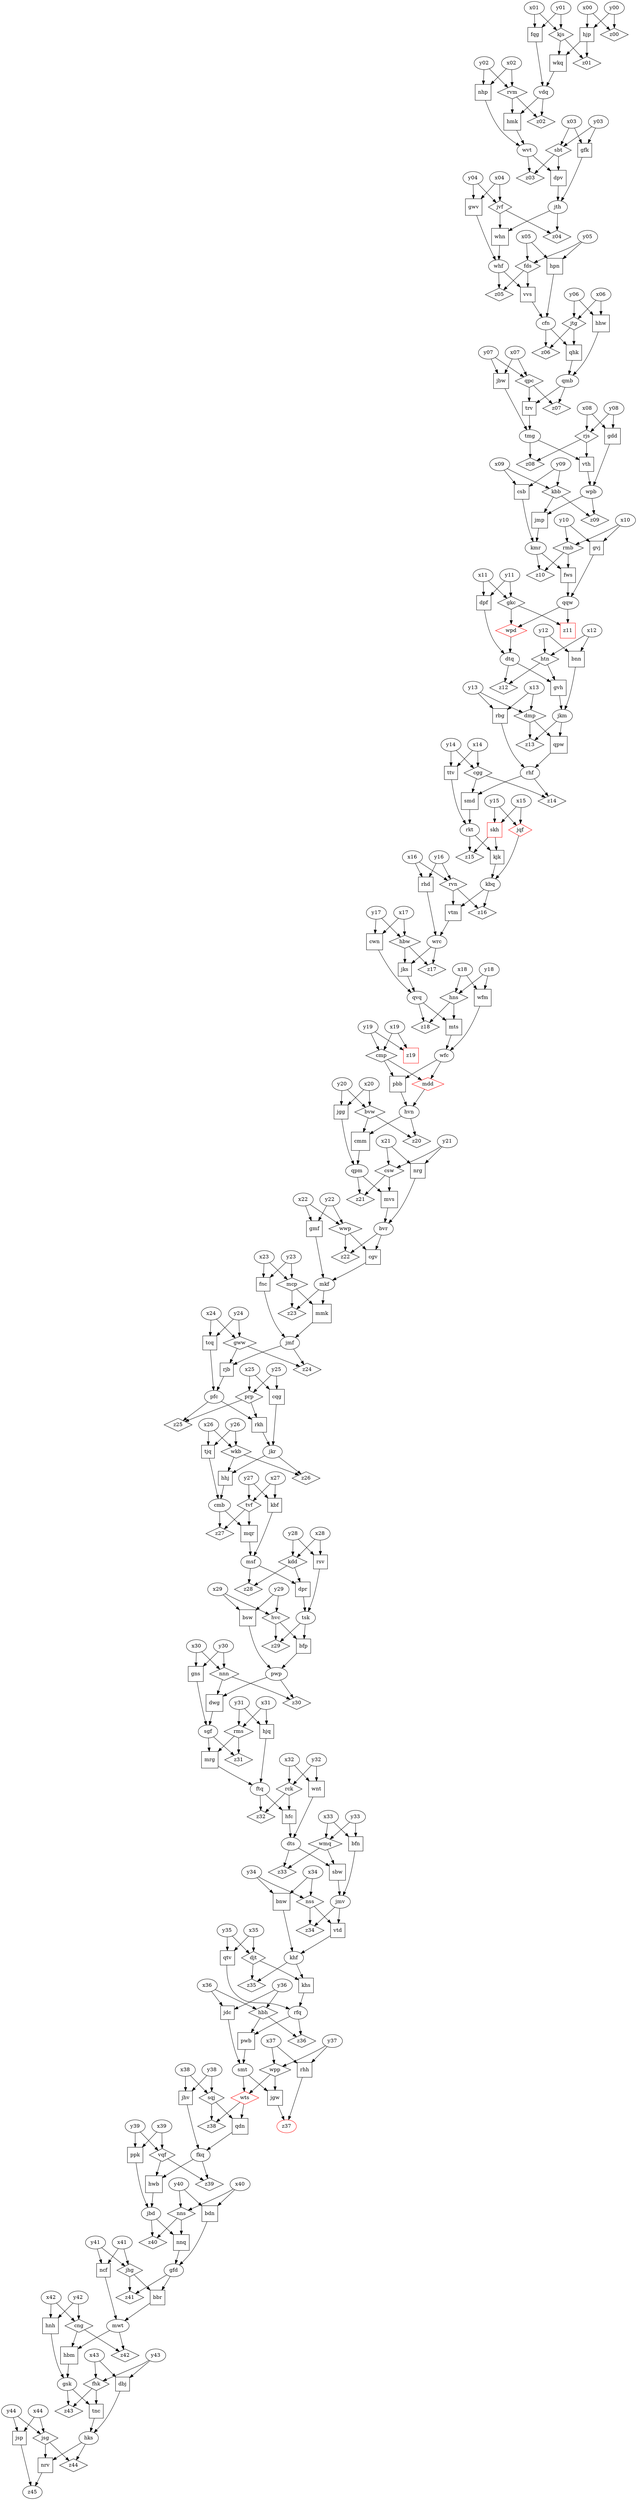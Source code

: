 // Create a .png from this file using either: 
// `$ dot -Tpng day_24.dot -o day_24-dot.png`
// `$ neato -Tpng day_24.dot -o day_24-neato.png`

Digraph G {
    nnq [shape="square"]
    cqg [shape="square"]
    fnc [shape="square"]
    pwp [shape="oval"]
    bfp [shape="square"]
    vtd [shape="square"]
    khf [shape="oval"]
    mts [shape="square"]
    gvh [shape="square"]
    z37 [shape="oval"]
    qhk [shape="square"]
    hwb [shape="square"]
    kdd [shape="diamond"]
    sbt [shape="diamond"]
    z18 [shape="diamond"]
    z02 [shape="diamond"]
    wmq [shape="diamond"]
    ppk [shape="square"]
    z22 [shape="diamond"]
    z13 [shape="diamond"]
    tnc [shape="square"]
    wfm [shape="square"]
    gmf [shape="square"]
    cmb [shape="oval"]
    z00 [shape="diamond"]
    pwb [shape="square"]
    ncf [shape="square"]
    jkm [shape="oval"]
    z09 [shape="diamond"]
    wrc [shape="oval"]
    z17 [shape="diamond"]
    jmf [shape="oval"]
    jtg [shape="diamond"]
    z38 [shape="diamond"]
    hpn [shape="square"]
    z40 [shape="diamond"]
    nnn [shape="diamond"]
    cgv [shape="square"]
    jmp [shape="square"]
    cmp [shape="diamond"]
    dbj [shape="square"]
    dpf [shape="square"]
    mkf [shape="oval"]
    z45 [shape="oval"]
    cng [shape="diamond"]
    z08 [shape="diamond"]
    mcp [shape="diamond"]
    whn [shape="square"]
    kbf [shape="square"]
    jbd [shape="oval"]
    hfc [shape="square"]
    z16 [shape="diamond"]
    bvr [shape="oval"]
    nrv [shape="square"]
    kbb [shape="diamond"]
    jdc [shape="square"]
    rbg [shape="square"]
    qpw [shape="square"]
    wfc [shape="oval"]
    pfc [shape="oval"]
    jsp [shape="square"]
    cwn [shape="square"]
    hbw [shape="diamond"]
    wpd [shape="diamond"]
    hnh [shape="square"]
    gwv [shape="square"]
    qqw [shape="oval"]
    fqg [shape="square"]
    rck [shape="diamond"]
    vvs [shape="square"]
    jqf [shape="diamond"]
    rhd [shape="square"]
    cgg [shape="diamond"]
    gfd [shape="oval"]
    z12 [shape="diamond"]
    prp [shape="diamond"]
    fkq [shape="oval"]
    jsg [shape="diamond"]
    bnn [shape="square"]
    tvf [shape="diamond"]
    dpv [shape="square"]
    nhp [shape="square"]
    vtm [shape="square"]
    rjs [shape="diamond"]
    jgw [shape="square"]
    gns [shape="square"]
    rmb [shape="diamond"]
    z21 [shape="diamond"]
    wkb [shape="diamond"]
    z24 [shape="diamond"]
    dtq [shape="oval"]
    qpm [shape="oval"]
    z41 [shape="diamond"]
    rsv [shape="square"]
    hjq [shape="square"]
    z23 [shape="diamond"]
    z33 [shape="diamond"]
    jth [shape="oval"]
    z01 [shape="diamond"]
    hmk [shape="square"]
    sgf [shape="oval"]
    vdq [shape="oval"]
    hns [shape="diamond"]
    z28 [shape="diamond"]
    cfn [shape="oval"]
    dts [shape="oval"]
    tmg [shape="oval"]
    rvn [shape="diamond"]
    htn [shape="diamond"]
    hks [shape="oval"]
    csw [shape="diamond"]
    hhj [shape="square"]
    nns [shape="diamond"]
    nss [shape="diamond"]
    dpr [shape="square"]
    fhk [shape="diamond"]
    fds [shape="diamond"]
    rkh [shape="square"]
    z29 [shape="diamond"]
    ftq [shape="oval"]
    smd [shape="square"]
    jhv [shape="square"]
    qtv [shape="square"]
    rvm [shape="diamond"]
    hbm [shape="square"]
    jks [shape="square"]
    kjk [shape="square"]
    dmp [shape="diamond"]
    gvj [shape="square"]
    wnt [shape="square"]
    bvw [shape="diamond"]
    mqr [shape="square"]
    z44 [shape="diamond"]
    rhh [shape="square"]
    z05 [shape="diamond"]
    hjp [shape="square"]
    jgg [shape="square"]
    tjq [shape="square"]
    jbw [shape="square"]
    kjs [shape="diamond"]
    jhg [shape="diamond"]
    z43 [shape="diamond"]
    sbw [shape="square"]
    z07 [shape="diamond"]
    jvf [shape="diamond"]
    z06 [shape="diamond"]
    z42 [shape="diamond"]
    gfk [shape="square"]
    skh [shape="square"]
    bbr [shape="square"]
    z34 [shape="diamond"]
    hhw [shape="square"]
    rhf [shape="oval"]
    vth [shape="square"]
    gkc [shape="diamond"]
    z36 [shape="diamond"]
    z32 [shape="diamond"]
    z03 [shape="diamond"]
    wts [shape="diamond"]
    bfn [shape="square"]
    smt [shape="oval"]
    hvc [shape="diamond"]
    bsw [shape="square"]
    rfq [shape="oval"]
    mmk [shape="square"]
    dwg [shape="square"]
    z30 [shape="diamond"]
    msf [shape="oval"]
    trv [shape="square"]
    kbq [shape="oval"]
    gww [shape="diamond"]
    rjb [shape="square"]
    z26 [shape="diamond"]
    z11 [shape="square"]
    rms [shape="diamond"]
    z39 [shape="diamond"]
    mrg [shape="square"]
    djt [shape="diamond"]
    khs [shape="square"]
    wvt [shape="oval"]
    whf [shape="oval"]
    cmm [shape="square"]
    pbb [shape="square"]
    qvq [shape="oval"]
    z25 [shape="diamond"]
    mvs [shape="square"]
    gsk [shape="oval"]
    qmb [shape="oval"]
    rkt [shape="oval"]
    z31 [shape="diamond"]
    z14 [shape="diamond"]
    kmr [shape="oval"]
    qpc [shape="diamond"]
    z20 [shape="diamond"]
    z35 [shape="diamond"]
    bnw [shape="square"]
    tcq [shape="square"]
    gdd [shape="square"]
    ttv [shape="square"]
    z10 [shape="diamond"]
    wkq [shape="square"]
    bdn [shape="square"]
    z15 [shape="diamond"]
    z27 [shape="diamond"]
    vqf [shape="diamond"]
    wpp [shape="diamond"]
    wwp [shape="diamond"]
    jkr [shape="oval"]
    mwt [shape="oval"]
    csb [shape="square"]
    nrg [shape="square"]
    tsk [shape="oval"]
    sqj [shape="diamond"]
    hbh [shape="diamond"]
    jmv [shape="oval"]
    qdn [shape="square"]
    z19 [shape="square"]
    hvn [shape="oval"]
    mdd [shape="diamond"]
    wpb [shape="oval"]
    z04 [shape="diamond"]
    fws [shape="square"]

    jbd -> nnq
    nns -> nnq
    y25 -> cqg
    x25 -> cqg
    y23 -> fnc
    x23 -> fnc
    bsw -> pwp
    bfp -> pwp
    hvc -> bfp
    tsk -> bfp
    nss -> vtd
    jmv -> vtd
    vtd -> khf
    bnw -> khf
    hns -> mts
    qvq -> mts
    htn -> gvh
    dtq -> gvh
    jgw -> z37
    rhh -> z37
    jtg -> qhk
    cfn -> qhk
    vqf -> hwb
    fkq -> hwb
    x28 -> kdd
    y28 -> kdd
    y03 -> sbt
    x03 -> sbt
    qvq -> z18
    hns -> z18
    rvm -> z02
    vdq -> z02
    y33 -> wmq
    x33 -> wmq
    y39 -> ppk
    x39 -> ppk
    wwp -> z22
    bvr -> z22
    jkm -> z13
    dmp -> z13
    gsk -> tnc
    fhk -> tnc
    y18 -> wfm
    x18 -> wfm
    y22 -> gmf
    x22 -> gmf
    tjq -> cmb
    hhj -> cmb
    x00 -> z00
    y00 -> z00
    rfq -> pwb
    hbh -> pwb
    x41 -> ncf
    y41 -> ncf
    bnn -> jkm
    gvh -> jkm
    wpb -> z09
    kbb -> z09
    rhd -> wrc
    vtm -> wrc
    wrc -> z17
    hbw -> z17
    fnc -> jmf
    mmk -> jmf
    x06 -> jtg
    y06 -> jtg
    sqj -> z38
    wts -> z38
    y05 -> hpn
    x05 -> hpn
    nns -> z40
    jbd -> z40
    y30 -> nnn
    x30 -> nnn
    wwp -> cgv
    bvr -> cgv
    kbb -> jmp
    wpb -> jmp
    x19 -> cmp
    y19 -> cmp
    y43 -> dbj
    x43 -> dbj
    y11 -> dpf
    x11 -> dpf
    cgv -> mkf
    gmf -> mkf
    nrv -> z45
    jsp -> z45
    y42 -> cng
    x42 -> cng
    rjs -> z08
    tmg -> z08
    x23 -> mcp
    y23 -> mcp
    jth -> whn
    jvf -> whn
    x27 -> kbf
    y27 -> kbf
    ppk -> jbd
    hwb -> jbd
    rck -> hfc
    ftq -> hfc
    rvn -> z16
    kbq -> z16
    nrg -> bvr
    mvs -> bvr
    jsg -> nrv
    hks -> nrv
    y09 -> kbb
    x09 -> kbb
    y36 -> jdc
    x36 -> jdc
    x13 -> rbg
    y13 -> rbg
    dmp -> qpw
    jkm -> qpw
    wfm -> wfc
    mts -> wfc
    tcq -> pfc
    rjb -> pfc
    x44 -> jsp
    y44 -> jsp
    x17 -> cwn
    y17 -> cwn
    y17 -> hbw
    x17 -> hbw
    qqw -> wpd
    gkc -> wpd
    x42 -> hnh
    y42 -> hnh
    x04 -> gwv
    y04 -> gwv
    fws -> qqw
    gvj -> qqw
    x01 -> fqg
    y01 -> fqg
    y32 -> rck
    x32 -> rck
    fds -> vvs
    whf -> vvs
    x15 -> jqf
    y15 -> jqf
    x16 -> rhd
    y16 -> rhd
    x14 -> cgg
    y14 -> cgg
    nnq -> gfd
    bdn -> gfd
    htn -> z12
    dtq -> z12
    y25 -> prp
    x25 -> prp
    qdn -> fkq
    jhv -> fkq
    x44 -> jsg
    y44 -> jsg
    x12 -> bnn
    y12 -> bnn
    y27 -> tvf
    x27 -> tvf
    wvt -> dpv
    sbt -> dpv
    x02 -> nhp
    y02 -> nhp
    kbq -> vtm
    rvn -> vtm
    y08 -> rjs
    x08 -> rjs
    wpp -> jgw
    smt -> jgw
    x30 -> gns
    y30 -> gns
    x10 -> rmb
    y10 -> rmb
    qpm -> z21
    csw -> z21
    y26 -> wkb
    x26 -> wkb
    gww -> z24
    jmf -> z24
    wpd -> dtq
    dpf -> dtq
    jgg -> qpm
    cmm -> qpm
    jhg -> z41
    gfd -> z41
    y28 -> rsv
    x28 -> rsv
    x31 -> hjq
    y31 -> hjq
    mcp -> z23
    mkf -> z23
    dts -> z33
    wmq -> z33
    gfk -> jth
    dpv -> jth
    hjp -> z01
    kjs -> z01
    vdq -> hmk
    rvm -> hmk
    gns -> sgf
    dwg -> sgf
    fqg -> vdq
    wkq -> vdq
    x18 -> hns
    y18 -> hns
    msf -> z28
    kdd -> z28
    vvs -> cfn
    hpn -> cfn
    wnt -> dts
    hfc -> dts
    jbw -> tmg
    trv -> tmg
    y16 -> rvn
    x16 -> rvn
    y12 -> htn
    x12 -> htn
    tnc -> hks
    dbj -> hks
    y21 -> csw
    x21 -> csw
    wkb -> hhj
    jkr -> hhj
    x40 -> nns
    y40 -> nns
    x34 -> nss
    y34 -> nss
    kdd -> dpr
    msf -> dpr
    y43 -> fhk
    x43 -> fhk
    x05 -> fds
    y05 -> fds
    prp -> rkh
    pfc -> rkh
    tsk -> z29
    hvc -> z29
    mrg -> ftq
    hjq -> ftq
    rhf -> smd
    cgg -> smd
    y38 -> jhv
    x38 -> jhv
    x35 -> qtv
    y35 -> qtv
    y02 -> rvm
    x02 -> rvm
    mwt -> hbm
    cng -> hbm
    hbw -> jks
    wrc -> jks
    rkt -> kjk
    skh -> kjk
    x13 -> dmp
    y13 -> dmp
    y10 -> gvj
    x10 -> gvj
    y32 -> wnt
    x32 -> wnt
    y20 -> bvw
    x20 -> bvw
    cmb -> mqr
    tvf -> mqr
    jsg -> z44
    hks -> z44
    y37 -> rhh
    x37 -> rhh
    whf -> z05
    fds -> z05
    y00 -> hjp
    x00 -> hjp
    y20 -> jgg
    x20 -> jgg
    y26 -> tjq
    x26 -> tjq
    x07 -> jbw
    y07 -> jbw
    x01 -> kjs
    y01 -> kjs
    y41 -> jhg
    x41 -> jhg
    gsk -> z43
    fhk -> z43
    dts -> sbw
    wmq -> sbw
    qmb -> z07
    qpc -> z07
    y04 -> jvf
    x04 -> jvf
    jtg -> z06
    cfn -> z06
    cng -> z42
    mwt -> z42
    x03 -> gfk
    y03 -> gfk
    x15 -> skh
    y15 -> skh
    jhg -> bbr
    gfd -> bbr
    jmv -> z34
    nss -> z34
    x06 -> hhw
    y06 -> hhw
    qpw -> rhf
    rbg -> rhf
    tmg -> vth
    rjs -> vth
    y11 -> gkc
    x11 -> gkc
    rfq -> z36
    hbh -> z36
    rck -> z32
    ftq -> z32
    wvt -> z03
    sbt -> z03
    smt -> wts
    wpp -> wts
    y33 -> bfn
    x33 -> bfn
    pwb -> smt
    jdc -> smt
    y29 -> hvc
    x29 -> hvc
    y29 -> bsw
    x29 -> bsw
    qtv -> rfq
    khs -> rfq
    mcp -> mmk
    mkf -> mmk
    pwp -> dwg
    nnn -> dwg
    pwp -> z30
    nnn -> z30
    kbf -> msf
    mqr -> msf
    qpc -> trv
    qmb -> trv
    jqf -> kbq
    kjk -> kbq
    y24 -> gww
    x24 -> gww
    jmf -> rjb
    gww -> rjb
    wkb -> z26
    jkr -> z26
    gkc -> z11
    qqw -> z11
    x31 -> rms
    y31 -> rms
    vqf -> z39
    fkq -> z39
    sgf -> mrg
    rms -> mrg
    x35 -> djt
    y35 -> djt
    khf -> khs
    djt -> khs
    hmk -> wvt
    nhp -> wvt
    gwv -> whf
    whn -> whf
    bvw -> cmm
    hvn -> cmm
    cmp -> pbb
    wfc -> pbb
    jks -> qvq
    cwn -> qvq
    pfc -> z25
    prp -> z25
    csw -> mvs
    qpm -> mvs
    hbm -> gsk
    hnh -> gsk
    hhw -> qmb
    qhk -> qmb
    smd -> rkt
    ttv -> rkt
    rms -> z31
    sgf -> z31
    cgg -> z14
    rhf -> z14
    jmp -> kmr
    csb -> kmr
    x07 -> qpc
    y07 -> qpc
    bvw -> z20
    hvn -> z20
    djt -> z35
    khf -> z35
    y34 -> bnw
    x34 -> bnw
    y24 -> tcq
    x24 -> tcq
    x08 -> gdd
    y08 -> gdd
    x14 -> ttv
    y14 -> ttv
    kmr -> z10
    rmb -> z10
    kjs -> wkq
    hjp -> wkq
    x40 -> bdn
    y40 -> bdn
    skh -> z15
    rkt -> z15
    tvf -> z27
    cmb -> z27
    y39 -> vqf
    x39 -> vqf
    y37 -> wpp
    x37 -> wpp
    y22 -> wwp
    x22 -> wwp
    rkh -> jkr
    cqg -> jkr
    bbr -> mwt
    ncf -> mwt
    y09 -> csb
    x09 -> csb
    y21 -> nrg
    x21 -> nrg
    rsv -> tsk
    dpr -> tsk
    x38 -> sqj
    y38 -> sqj
    y36 -> hbh
    x36 -> hbh
    sbw -> jmv
    bfn -> jmv
    sqj -> qdn
    wts -> qdn
    y19 -> z19
    x19 -> z19
    pbb -> hvn
    mdd -> hvn
    wfc -> mdd
    cmp -> mdd
    vth -> wpb
    gdd -> wpb
    jvf -> z04
    jth -> z04
    rmb -> fws
    kmr -> fws

    // Solution found in `solve_2()`: 
    jqf [color="red"]
    mdd [color="red"]
    skh [color="red"]
    wpd [color="red"]
    wts [color="red"]
    z11 [color="red"]
    z19 [color="red"]
    z37 [color="red"]
}